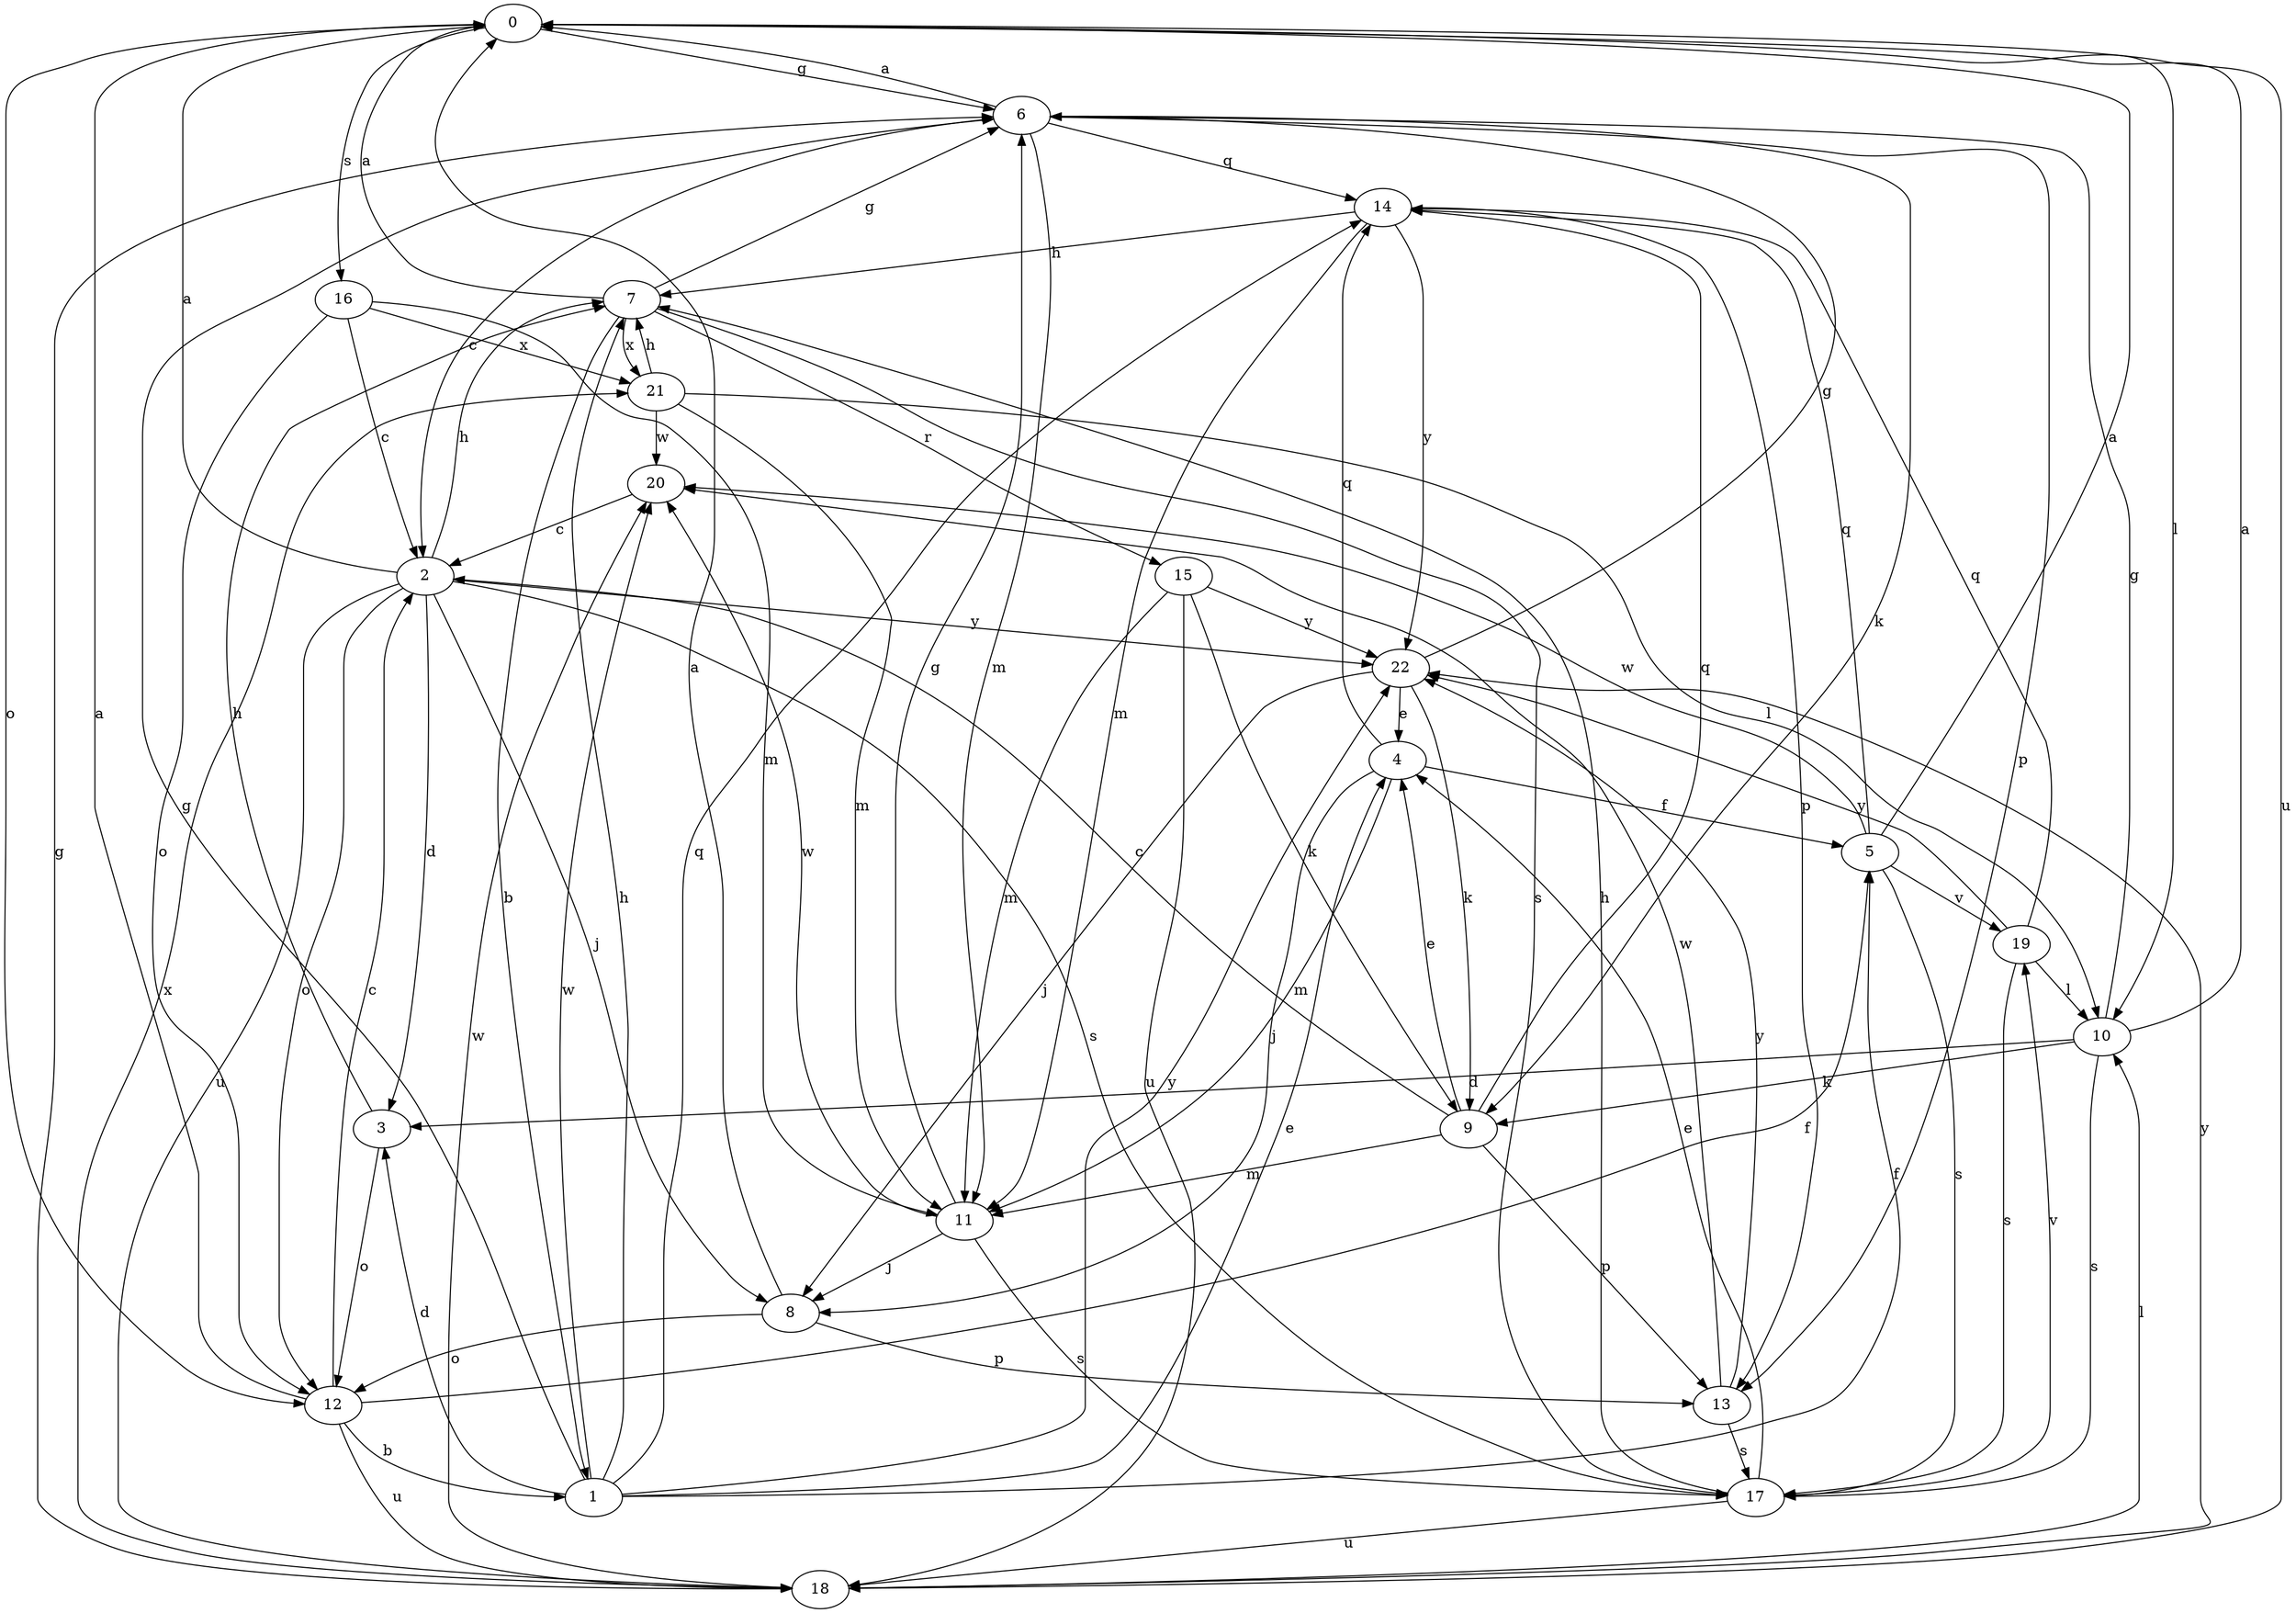 strict digraph  {
0;
1;
2;
3;
4;
5;
6;
7;
8;
9;
10;
11;
12;
13;
14;
15;
16;
17;
18;
19;
20;
21;
22;
0 -> 6  [label=g];
0 -> 10  [label=l];
0 -> 12  [label=o];
0 -> 16  [label=s];
0 -> 18  [label=u];
1 -> 3  [label=d];
1 -> 4  [label=e];
1 -> 5  [label=f];
1 -> 6  [label=g];
1 -> 7  [label=h];
1 -> 14  [label=q];
1 -> 20  [label=w];
1 -> 22  [label=y];
2 -> 0  [label=a];
2 -> 3  [label=d];
2 -> 7  [label=h];
2 -> 8  [label=j];
2 -> 12  [label=o];
2 -> 17  [label=s];
2 -> 18  [label=u];
2 -> 22  [label=y];
3 -> 7  [label=h];
3 -> 12  [label=o];
4 -> 5  [label=f];
4 -> 8  [label=j];
4 -> 11  [label=m];
4 -> 14  [label=q];
5 -> 0  [label=a];
5 -> 14  [label=q];
5 -> 17  [label=s];
5 -> 19  [label=v];
5 -> 20  [label=w];
6 -> 0  [label=a];
6 -> 2  [label=c];
6 -> 9  [label=k];
6 -> 11  [label=m];
6 -> 13  [label=p];
6 -> 14  [label=q];
7 -> 0  [label=a];
7 -> 1  [label=b];
7 -> 6  [label=g];
7 -> 15  [label=r];
7 -> 17  [label=s];
7 -> 21  [label=x];
8 -> 0  [label=a];
8 -> 12  [label=o];
8 -> 13  [label=p];
9 -> 2  [label=c];
9 -> 4  [label=e];
9 -> 11  [label=m];
9 -> 13  [label=p];
9 -> 14  [label=q];
10 -> 0  [label=a];
10 -> 3  [label=d];
10 -> 6  [label=g];
10 -> 9  [label=k];
10 -> 17  [label=s];
11 -> 6  [label=g];
11 -> 8  [label=j];
11 -> 17  [label=s];
11 -> 20  [label=w];
12 -> 0  [label=a];
12 -> 1  [label=b];
12 -> 2  [label=c];
12 -> 5  [label=f];
12 -> 18  [label=u];
13 -> 17  [label=s];
13 -> 20  [label=w];
13 -> 22  [label=y];
14 -> 7  [label=h];
14 -> 11  [label=m];
14 -> 13  [label=p];
14 -> 22  [label=y];
15 -> 9  [label=k];
15 -> 11  [label=m];
15 -> 18  [label=u];
15 -> 22  [label=y];
16 -> 2  [label=c];
16 -> 11  [label=m];
16 -> 12  [label=o];
16 -> 21  [label=x];
17 -> 4  [label=e];
17 -> 7  [label=h];
17 -> 18  [label=u];
17 -> 19  [label=v];
18 -> 6  [label=g];
18 -> 10  [label=l];
18 -> 20  [label=w];
18 -> 21  [label=x];
18 -> 22  [label=y];
19 -> 10  [label=l];
19 -> 14  [label=q];
19 -> 17  [label=s];
19 -> 22  [label=y];
20 -> 2  [label=c];
21 -> 7  [label=h];
21 -> 10  [label=l];
21 -> 11  [label=m];
21 -> 20  [label=w];
22 -> 4  [label=e];
22 -> 6  [label=g];
22 -> 8  [label=j];
22 -> 9  [label=k];
}
